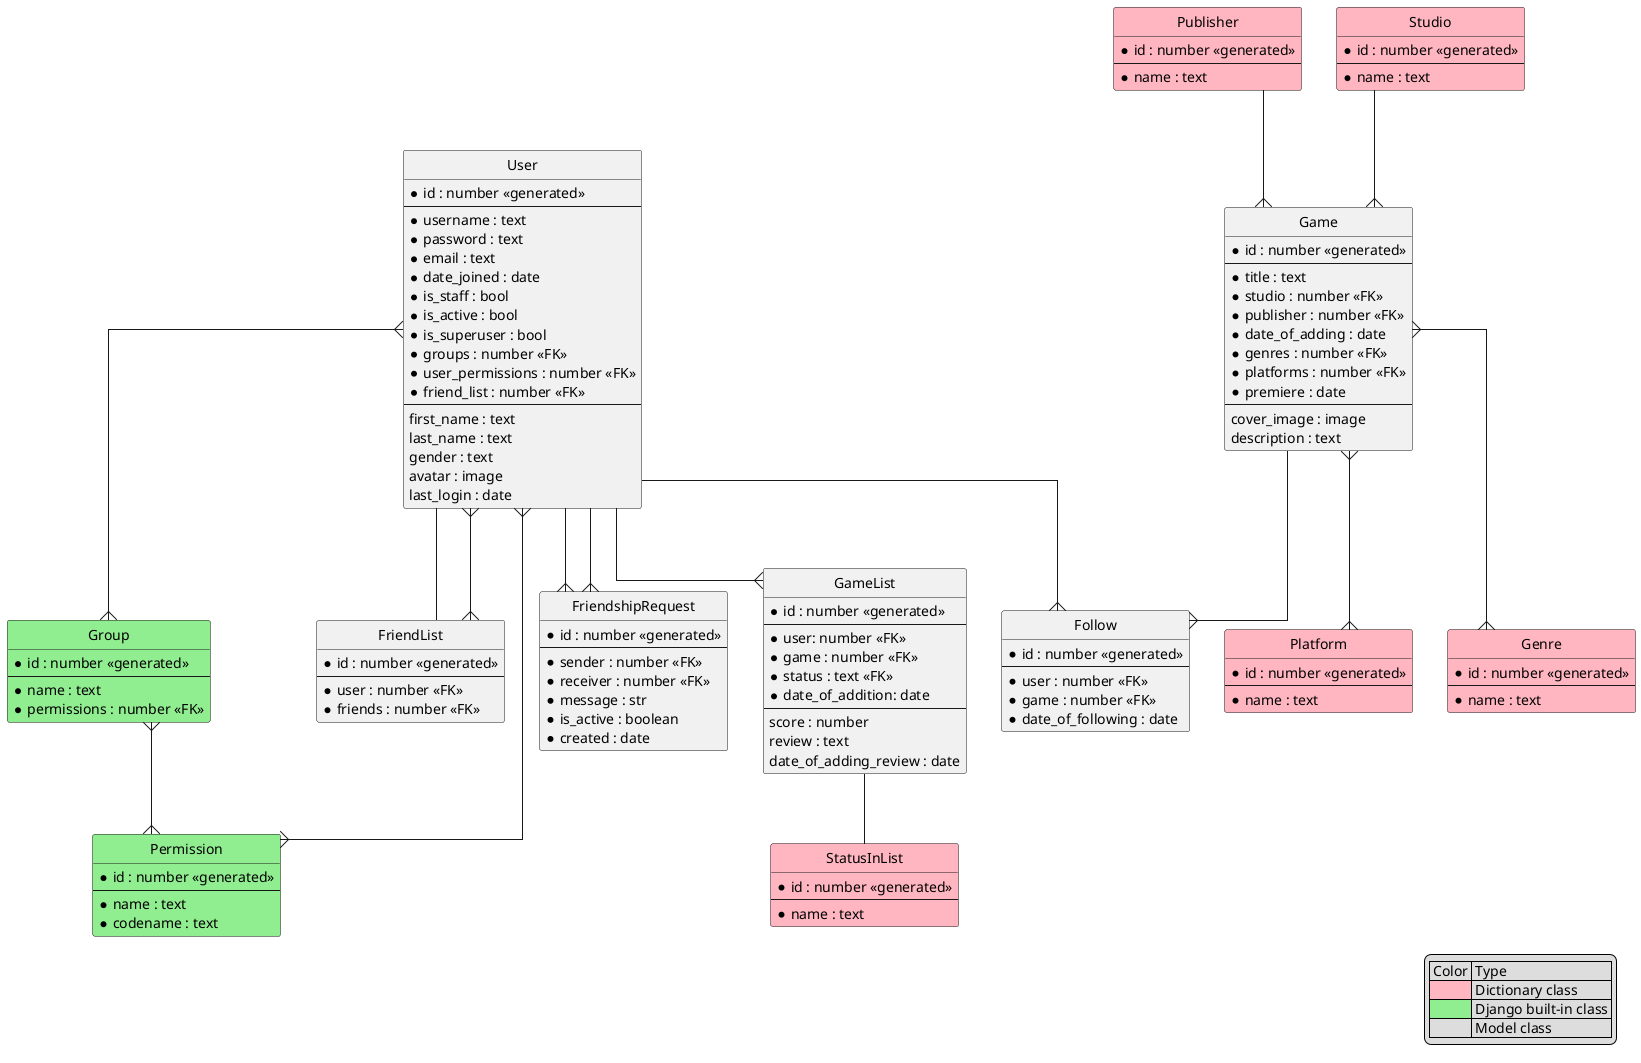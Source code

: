 @startuml entity_driagram

' hide the spot
hide circle

' avoid problems with angled crows feet
skinparam linetype ortho

!define DICTIONARY_COLOR LightPink
!define DJANGO_COLOR LightGreen

legend right
    | Color | Type |
    | <#DICTIONARY_COLOR> | Dictionary class |
    | <#DJANGO_COLOR> | Django built-in class |
    | | Model class |
endlegend

entity User {
    * id : number <<generated>>
    --
    * username : text
    * password : text
    * email : text
    * date_joined : date
    * is_staff : bool
    * is_active : bool
    * is_superuser : bool
    * groups : number <<FK>>
    * user_permissions : number <<FK>>
    * friend_list : number <<FK>>
    --
    first_name : text
    last_name : text
    gender : text
    avatar : image
    last_login : date
}

entity Group #DJANGO_COLOR {
    * id : number <<generated>>
    --
    * name : text
    * permissions : number <<FK>>
}

entity Permission #DJANGO_COLOR {
    * id : number <<generated>>
    --
    * name : text
    * codename : text
}

entity FriendList {
    * id : number <<generated>>
    --
    * user : number <<FK>>
    * friends : number <<FK>>
}

entity FriendshipRequest {
    * id : number <<generated>>
    --
    * sender : number <<FK>>
    * receiver : number <<FK>>
    * message : str
    * is_active : boolean
    * created : date
}

entity Follow {
    * id : number <<generated>>
    --
    * user : number <<FK>>
    * game : number <<FK>>
    * date_of_following : date
}

entity StatusInList #DICTIONARY_COLOR {
    * id : number <<generated>>
    --
    * name : text
}

entity GameList {
    * id : number <<generated>>
    --
    * user: number <<FK>>
    * game : number <<FK>>
    * status : text <<FK>>
    * date_of_addition: date
    --
    score : number
    review : text
    date_of_adding_review : date
}

entity Publisher #DICTIONARY_COLOR {
    * id : number <<generated>>
    --
    * name : text
}

entity Game {
    * id : number <<generated>>
    --
    * title : text
    * studio : number <<FK>>
    * publisher : number <<FK>>
    * date_of_adding : date
    * genres : number <<FK>>
    * platforms : number <<FK>>
    * premiere : date
    --
    cover_image : image
    description : text
}

entity Studio #DICTIONARY_COLOR {
    * id : number <<generated>>
    --
    * name : text
}

entity Platform #DICTIONARY_COLOR {
    * id : number <<generated>>
    --
    * name : text
}

entity Genre #DICTIONARY_COLOR {
    * id : number <<generated>>
    --
    * name : text
}

User }--{ Permission
User }--{ Group
Group }--{ Permission
User -- FriendList
FriendList }--{ User
User --{ FriendshipRequest
User --{ FriendshipRequest
User --{ Follow
User --{ GameList
Game --{ Follow
Studio --{ Game
Publisher --{ Game
Game }--{ Platform
Game }--{ Genre
GameList -- StatusInList

@enduml


